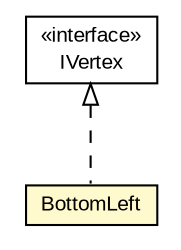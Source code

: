 #!/usr/local/bin/dot
#
# Class diagram 
# Generated by UMLGraph version R5_6-24-gf6e263 (http://www.umlgraph.org/)
#

digraph G {
	edge [fontname="arial",fontsize=10,labelfontname="arial",labelfontsize=10];
	node [fontname="arial",fontsize=10,shape=plaintext];
	nodesep=0.25;
	ranksep=0.5;
	// com.id.droneapi.impl.algorithm.v1.vertex.IVertex
	c862 [label=<<table title="com.id.droneapi.impl.algorithm.v1.vertex.IVertex" border="0" cellborder="1" cellspacing="0" cellpadding="2" port="p" href="./IVertex.html">
		<tr><td><table border="0" cellspacing="0" cellpadding="1">
<tr><td align="center" balign="center"> &#171;interface&#187; </td></tr>
<tr><td align="center" balign="center"> IVertex </td></tr>
		</table></td></tr>
		</table>>, URL="./IVertex.html", fontname="arial", fontcolor="black", fontsize=10.0];
	// com.id.droneapi.impl.algorithm.v1.vertex.BottomLeft
	c864 [label=<<table title="com.id.droneapi.impl.algorithm.v1.vertex.BottomLeft" border="0" cellborder="1" cellspacing="0" cellpadding="2" port="p" bgcolor="lemonChiffon" href="./BottomLeft.html">
		<tr><td><table border="0" cellspacing="0" cellpadding="1">
<tr><td align="center" balign="center"> BottomLeft </td></tr>
		</table></td></tr>
		</table>>, URL="./BottomLeft.html", fontname="arial", fontcolor="black", fontsize=10.0];
	//com.id.droneapi.impl.algorithm.v1.vertex.BottomLeft implements com.id.droneapi.impl.algorithm.v1.vertex.IVertex
	c862:p -> c864:p [dir=back,arrowtail=empty,style=dashed];
}

